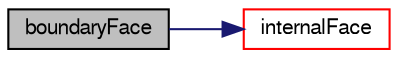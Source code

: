 digraph "boundaryFace"
{
  bgcolor="transparent";
  edge [fontname="FreeSans",fontsize="10",labelfontname="FreeSans",labelfontsize="10"];
  node [fontname="FreeSans",fontsize="10",shape=record];
  rankdir="LR";
  Node4191 [label="boundaryFace",height=0.2,width=0.4,color="black", fillcolor="grey75", style="filled", fontcolor="black"];
  Node4191 -> Node4192 [color="midnightblue",fontsize="10",style="solid",fontname="FreeSans"];
  Node4192 [label="internalFace",height=0.2,width=0.4,color="red",URL="$a23586.html#ad32725f4edda12a11549ed7f6581bbab",tooltip="Is this global face an internal face? "];
}

